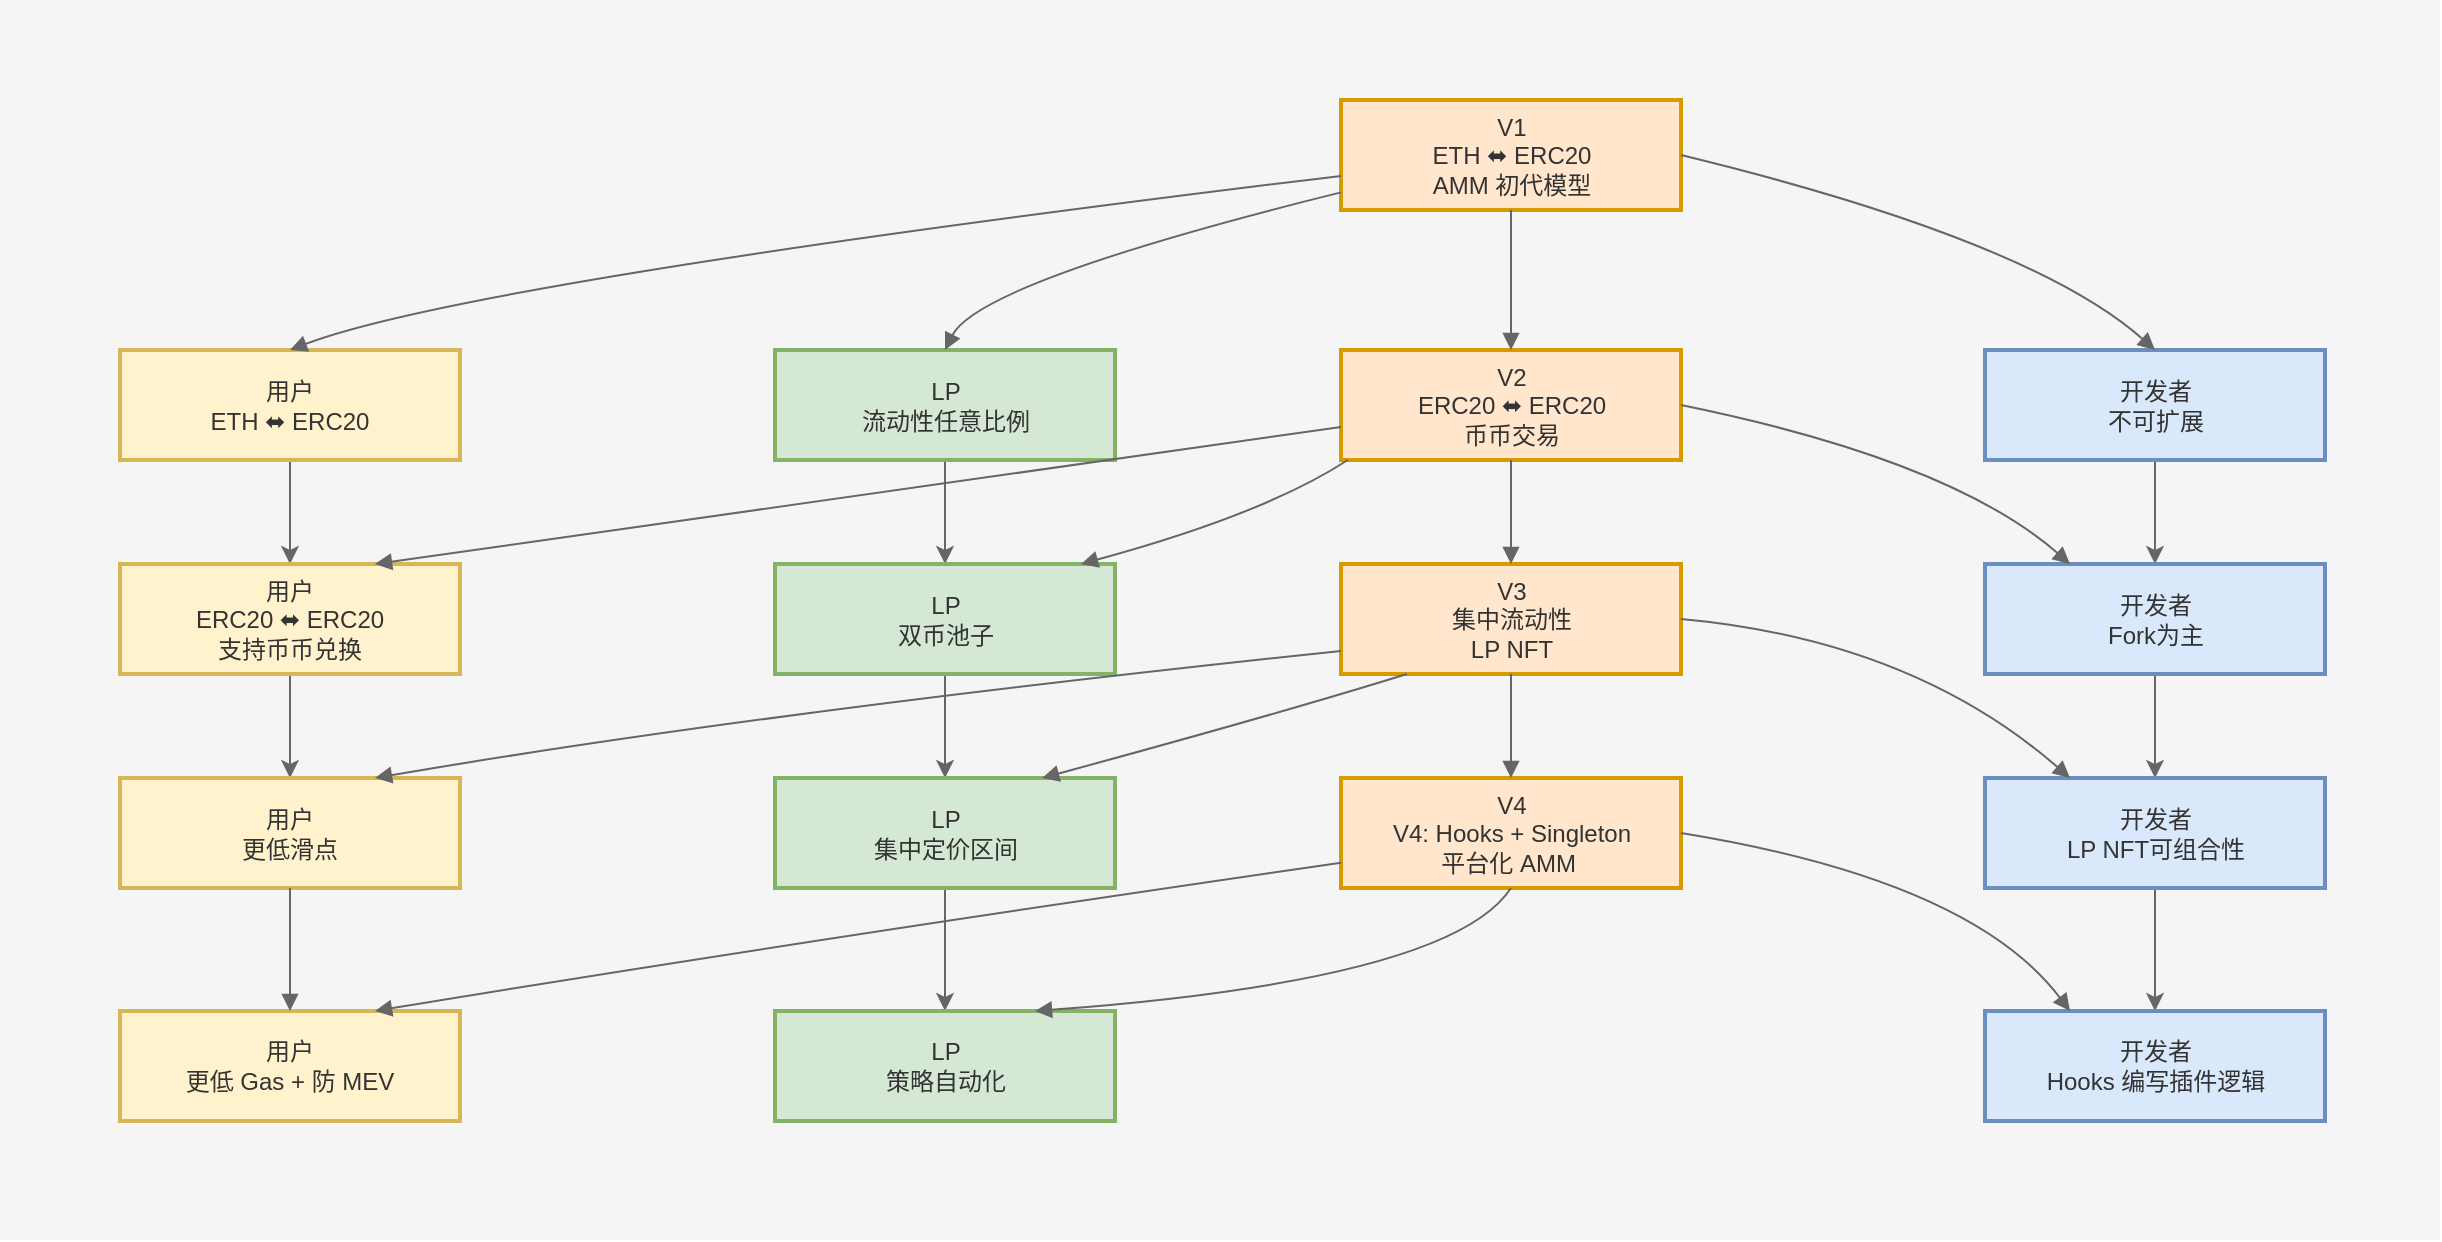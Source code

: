 <mxfile version="25.0.2">
  <diagram name="Page-1" id="s3JTDgsFL5jB2meH7k_M">
    <mxGraphModel dx="1473" dy="23" grid="1" gridSize="10" guides="1" tooltips="1" connect="1" arrows="1" fold="1" page="1" pageScale="1" pageWidth="850" pageHeight="1100" background="#ffffff" math="0" shadow="0">
      <root>
        <mxCell id="0" />
        <mxCell id="1" parent="0" />
        <mxCell id="jkYtEv4tslXzvxiTXVlJ-109" value="" style="rounded=0;whiteSpace=wrap;html=1;fillColor=#f5f5f5;fontColor=#333333;strokeColor=none;" vertex="1" parent="1">
          <mxGeometry x="40" y="1150" width="1220" height="620" as="geometry" />
        </mxCell>
        <mxCell id="jkYtEv4tslXzvxiTXVlJ-48" value="V1&#xa;ETH ⬌ ERC20&#xa;AMM 初代模型" style="whiteSpace=wrap;strokeWidth=2;labelBackgroundColor=none;fillColor=#ffe6cc;strokeColor=#d79b00;labelBorderColor=none;fontColor=#333333;" vertex="1" parent="1">
          <mxGeometry x="710.5" y="1200" width="170" height="55" as="geometry" />
        </mxCell>
        <mxCell id="jkYtEv4tslXzvxiTXVlJ-49" value="V2&#xa;ERC20 ⬌ ERC20&#xa;币币交易" style="whiteSpace=wrap;strokeWidth=2;labelBackgroundColor=none;fillColor=#ffe6cc;strokeColor=#d79b00;labelBorderColor=none;fontColor=#333333;" vertex="1" parent="1">
          <mxGeometry x="710.5" y="1325" width="170" height="55" as="geometry" />
        </mxCell>
        <mxCell id="jkYtEv4tslXzvxiTXVlJ-50" value="V3&#xa;集中流动性&#xa;LP NFT" style="whiteSpace=wrap;strokeWidth=2;labelBackgroundColor=none;fillColor=#ffe6cc;strokeColor=#d79b00;labelBorderColor=none;fontColor=#333333;" vertex="1" parent="1">
          <mxGeometry x="710.5" y="1432" width="170" height="55" as="geometry" />
        </mxCell>
        <mxCell id="jkYtEv4tslXzvxiTXVlJ-51" value="V4&#xa;V4: Hooks + Singleton&#xa;平台化 AMM " style="whiteSpace=wrap;strokeWidth=2;labelBackgroundColor=none;fillColor=#ffe6cc;strokeColor=#d79b00;labelBorderColor=none;fontColor=#333333;" vertex="1" parent="1">
          <mxGeometry x="710.5" y="1539" width="170" height="55" as="geometry" />
        </mxCell>
        <mxCell id="jkYtEv4tslXzvxiTXVlJ-100" style="edgeStyle=orthogonalEdgeStyle;rounded=0;orthogonalLoop=1;jettySize=auto;html=1;exitX=0.5;exitY=1;exitDx=0;exitDy=0;entryX=0.5;entryY=0;entryDx=0;entryDy=0;labelBackgroundColor=none;fontColor=default;fillColor=#f5f5f5;strokeColor=#666666;" edge="1" parent="1" source="jkYtEv4tslXzvxiTXVlJ-52" target="jkYtEv4tslXzvxiTXVlJ-53">
          <mxGeometry relative="1" as="geometry" />
        </mxCell>
        <mxCell id="jkYtEv4tslXzvxiTXVlJ-52" value="用户&#xa;ETH ⬌ ERC20" style="whiteSpace=wrap;strokeWidth=2;labelBackgroundColor=none;fillColor=#fff2cc;strokeColor=#d6b656;fontColor=#333333;" vertex="1" parent="1">
          <mxGeometry x="100" y="1325" width="170" height="55" as="geometry" />
        </mxCell>
        <mxCell id="jkYtEv4tslXzvxiTXVlJ-99" style="edgeStyle=orthogonalEdgeStyle;rounded=0;orthogonalLoop=1;jettySize=auto;html=1;exitX=0.5;exitY=1;exitDx=0;exitDy=0;entryX=0.5;entryY=0;entryDx=0;entryDy=0;labelBackgroundColor=none;fontColor=default;fillColor=#f5f5f5;strokeColor=#666666;" edge="1" parent="1" source="jkYtEv4tslXzvxiTXVlJ-53" target="jkYtEv4tslXzvxiTXVlJ-54">
          <mxGeometry relative="1" as="geometry" />
        </mxCell>
        <mxCell id="jkYtEv4tslXzvxiTXVlJ-53" value="用户&#xa;ERC20 ⬌ ERC20&#xa;支持币币兑换" style="whiteSpace=wrap;strokeWidth=2;labelBackgroundColor=none;fillColor=#fff2cc;strokeColor=#d6b656;fontColor=#333333;" vertex="1" parent="1">
          <mxGeometry x="100" y="1432" width="170" height="55" as="geometry" />
        </mxCell>
        <mxCell id="jkYtEv4tslXzvxiTXVlJ-54" value="用户&#xa;更低滑点" style="whiteSpace=wrap;strokeWidth=2;labelBackgroundColor=none;fillColor=#fff2cc;strokeColor=#d6b656;fontColor=#333333;" vertex="1" parent="1">
          <mxGeometry x="100" y="1539" width="170" height="55" as="geometry" />
        </mxCell>
        <mxCell id="jkYtEv4tslXzvxiTXVlJ-55" value="用户&#xa;更低 Gas + 防 MEV" style="whiteSpace=wrap;strokeWidth=2;labelBackgroundColor=none;fillColor=#fff2cc;strokeColor=#d6b656;fontColor=#333333;" vertex="1" parent="1">
          <mxGeometry x="100" y="1655.5" width="170" height="55" as="geometry" />
        </mxCell>
        <mxCell id="jkYtEv4tslXzvxiTXVlJ-101" style="edgeStyle=orthogonalEdgeStyle;rounded=0;orthogonalLoop=1;jettySize=auto;html=1;exitX=0.5;exitY=1;exitDx=0;exitDy=0;entryX=0.5;entryY=0;entryDx=0;entryDy=0;labelBackgroundColor=none;fontColor=default;fillColor=#f5f5f5;strokeColor=#666666;" edge="1" parent="1" source="jkYtEv4tslXzvxiTXVlJ-56" target="jkYtEv4tslXzvxiTXVlJ-57">
          <mxGeometry relative="1" as="geometry" />
        </mxCell>
        <mxCell id="jkYtEv4tslXzvxiTXVlJ-56" value="LP&#xa;流动性任意比例" style="whiteSpace=wrap;strokeWidth=2;labelBackgroundColor=none;fillColor=#d5e8d4;strokeColor=#82b366;fontColor=#333333;" vertex="1" parent="1">
          <mxGeometry x="427.5" y="1325" width="170" height="55" as="geometry" />
        </mxCell>
        <mxCell id="jkYtEv4tslXzvxiTXVlJ-102" style="edgeStyle=orthogonalEdgeStyle;rounded=0;orthogonalLoop=1;jettySize=auto;html=1;exitX=0.5;exitY=1;exitDx=0;exitDy=0;entryX=0.5;entryY=0;entryDx=0;entryDy=0;labelBackgroundColor=none;fontColor=default;fillColor=#f5f5f5;strokeColor=#666666;" edge="1" parent="1" source="jkYtEv4tslXzvxiTXVlJ-57" target="jkYtEv4tslXzvxiTXVlJ-58">
          <mxGeometry relative="1" as="geometry" />
        </mxCell>
        <mxCell id="jkYtEv4tslXzvxiTXVlJ-57" value="LP&#xa;双币池子" style="whiteSpace=wrap;strokeWidth=2;labelBackgroundColor=none;fillColor=#d5e8d4;strokeColor=#82b366;fontColor=#333333;" vertex="1" parent="1">
          <mxGeometry x="427.5" y="1432" width="170" height="55" as="geometry" />
        </mxCell>
        <mxCell id="jkYtEv4tslXzvxiTXVlJ-111" style="edgeStyle=orthogonalEdgeStyle;rounded=0;orthogonalLoop=1;jettySize=auto;html=1;exitX=0.5;exitY=1;exitDx=0;exitDy=0;entryX=0.5;entryY=0;entryDx=0;entryDy=0;strokeColor=#666666;" edge="1" parent="1" source="jkYtEv4tslXzvxiTXVlJ-58" target="jkYtEv4tslXzvxiTXVlJ-59">
          <mxGeometry relative="1" as="geometry" />
        </mxCell>
        <mxCell id="jkYtEv4tslXzvxiTXVlJ-58" value="LP&#xa;集中定价区间" style="whiteSpace=wrap;strokeWidth=2;labelBackgroundColor=none;fillColor=#d5e8d4;strokeColor=#82b366;fontColor=#333333;" vertex="1" parent="1">
          <mxGeometry x="427.5" y="1539" width="170" height="55" as="geometry" />
        </mxCell>
        <mxCell id="jkYtEv4tslXzvxiTXVlJ-59" value="LP&#xa;策略自动化" style="whiteSpace=wrap;strokeWidth=2;labelBackgroundColor=none;fillColor=#d5e8d4;strokeColor=#82b366;fontColor=#333333;" vertex="1" parent="1">
          <mxGeometry x="427.5" y="1655.5" width="170" height="55" as="geometry" />
        </mxCell>
        <mxCell id="jkYtEv4tslXzvxiTXVlJ-106" style="edgeStyle=orthogonalEdgeStyle;rounded=0;orthogonalLoop=1;jettySize=auto;html=1;exitX=0.5;exitY=1;exitDx=0;exitDy=0;entryX=0.5;entryY=0;entryDx=0;entryDy=0;labelBackgroundColor=none;fontColor=default;fillColor=#f5f5f5;strokeColor=#666666;" edge="1" parent="1" source="jkYtEv4tslXzvxiTXVlJ-60" target="jkYtEv4tslXzvxiTXVlJ-61">
          <mxGeometry relative="1" as="geometry" />
        </mxCell>
        <mxCell id="jkYtEv4tslXzvxiTXVlJ-60" value="开发者&#xa;不可扩展" style="whiteSpace=wrap;strokeWidth=2;labelBackgroundColor=none;fillColor=#dae8fc;strokeColor=#6c8ebf;fontColor=#333333;" vertex="1" parent="1">
          <mxGeometry x="1032.5" y="1325" width="170" height="55" as="geometry" />
        </mxCell>
        <mxCell id="jkYtEv4tslXzvxiTXVlJ-107" style="edgeStyle=orthogonalEdgeStyle;rounded=0;orthogonalLoop=1;jettySize=auto;html=1;exitX=0.5;exitY=1;exitDx=0;exitDy=0;entryX=0.5;entryY=0;entryDx=0;entryDy=0;labelBackgroundColor=none;fontColor=default;fillColor=#f5f5f5;strokeColor=#666666;" edge="1" parent="1" source="jkYtEv4tslXzvxiTXVlJ-61" target="jkYtEv4tslXzvxiTXVlJ-62">
          <mxGeometry relative="1" as="geometry" />
        </mxCell>
        <mxCell id="jkYtEv4tslXzvxiTXVlJ-61" value="开发者&#xa;Fork为主" style="whiteSpace=wrap;strokeWidth=2;labelBackgroundColor=none;fillColor=#dae8fc;strokeColor=#6c8ebf;fontColor=#333333;" vertex="1" parent="1">
          <mxGeometry x="1032.5" y="1432" width="170" height="55" as="geometry" />
        </mxCell>
        <mxCell id="jkYtEv4tslXzvxiTXVlJ-108" style="edgeStyle=orthogonalEdgeStyle;rounded=0;orthogonalLoop=1;jettySize=auto;html=1;exitX=0.5;exitY=1;exitDx=0;exitDy=0;entryX=0.5;entryY=0;entryDx=0;entryDy=0;labelBackgroundColor=none;fontColor=default;fillColor=#f5f5f5;strokeColor=#666666;" edge="1" parent="1" source="jkYtEv4tslXzvxiTXVlJ-62" target="jkYtEv4tslXzvxiTXVlJ-63">
          <mxGeometry relative="1" as="geometry" />
        </mxCell>
        <mxCell id="jkYtEv4tslXzvxiTXVlJ-62" value="开发者&#xa;LP NFT可组合性" style="whiteSpace=wrap;strokeWidth=2;labelBackgroundColor=none;fillColor=#dae8fc;strokeColor=#6c8ebf;fontColor=#333333;" vertex="1" parent="1">
          <mxGeometry x="1032.5" y="1539" width="170" height="55" as="geometry" />
        </mxCell>
        <mxCell id="jkYtEv4tslXzvxiTXVlJ-63" value="开发者&#xa;Hooks 编写插件逻辑" style="whiteSpace=wrap;strokeWidth=2;labelBackgroundColor=none;fillColor=#dae8fc;strokeColor=#6c8ebf;fontColor=#333333;" vertex="1" parent="1">
          <mxGeometry x="1032.5" y="1655.5" width="170" height="55" as="geometry" />
        </mxCell>
        <mxCell id="jkYtEv4tslXzvxiTXVlJ-68" value="" style="curved=1;startArrow=none;endArrow=block;exitX=0.5;exitY=1;entryX=0.5;entryY=0;rounded=0;labelBackgroundColor=none;fontColor=default;fillColor=#f5f5f5;strokeColor=#666666;" edge="1" parent="1" source="jkYtEv4tslXzvxiTXVlJ-48" target="jkYtEv4tslXzvxiTXVlJ-49">
          <mxGeometry relative="1" as="geometry">
            <Array as="points" />
          </mxGeometry>
        </mxCell>
        <mxCell id="jkYtEv4tslXzvxiTXVlJ-69" value="" style="curved=1;startArrow=none;endArrow=block;exitX=0.5;exitY=1;entryX=0.5;entryY=0;rounded=0;labelBackgroundColor=none;fontColor=default;fillColor=#f5f5f5;strokeColor=#666666;" edge="1" parent="1" source="jkYtEv4tslXzvxiTXVlJ-49" target="jkYtEv4tslXzvxiTXVlJ-50">
          <mxGeometry relative="1" as="geometry">
            <Array as="points" />
          </mxGeometry>
        </mxCell>
        <mxCell id="jkYtEv4tslXzvxiTXVlJ-70" value="" style="curved=1;startArrow=none;endArrow=block;exitX=0.5;exitY=0.99;entryX=0.5;entryY=0;rounded=0;labelBackgroundColor=none;fontColor=default;fillColor=#f5f5f5;strokeColor=#666666;" edge="1" parent="1" source="jkYtEv4tslXzvxiTXVlJ-50" target="jkYtEv4tslXzvxiTXVlJ-51">
          <mxGeometry relative="1" as="geometry">
            <Array as="points" />
          </mxGeometry>
        </mxCell>
        <mxCell id="jkYtEv4tslXzvxiTXVlJ-73" value="" style="curved=1;startArrow=none;endArrow=block;exitX=0.5;exitY=1;entryX=0.5;entryY=-0.01;rounded=0;labelBackgroundColor=none;fontColor=default;fillColor=#f5f5f5;strokeColor=#666666;" edge="1" parent="1" source="jkYtEv4tslXzvxiTXVlJ-54" target="jkYtEv4tslXzvxiTXVlJ-55">
          <mxGeometry relative="1" as="geometry">
            <Array as="points" />
          </mxGeometry>
        </mxCell>
        <mxCell id="jkYtEv4tslXzvxiTXVlJ-74" value="" style="curved=1;startArrow=none;endArrow=block;exitX=0;exitY=0.69;entryX=0.5;entryY=0;rounded=0;labelBackgroundColor=none;fontColor=default;fillColor=#f5f5f5;strokeColor=#666666;" edge="1" parent="1" source="jkYtEv4tslXzvxiTXVlJ-48" target="jkYtEv4tslXzvxiTXVlJ-52">
          <mxGeometry relative="1" as="geometry">
            <Array as="points">
              <mxPoint x="273.5" y="1291" />
            </Array>
          </mxGeometry>
        </mxCell>
        <mxCell id="jkYtEv4tslXzvxiTXVlJ-75" value="" style="curved=1;startArrow=none;endArrow=block;exitX=0;exitY=0.7;entryX=0.75;entryY=0;rounded=0;labelBackgroundColor=none;fontColor=default;fillColor=#f5f5f5;strokeColor=#666666;entryDx=0;entryDy=0;" edge="1" parent="1" source="jkYtEv4tslXzvxiTXVlJ-49" target="jkYtEv4tslXzvxiTXVlJ-53">
          <mxGeometry relative="1" as="geometry">
            <Array as="points">
              <mxPoint x="410.5" y="1407" />
            </Array>
          </mxGeometry>
        </mxCell>
        <mxCell id="jkYtEv4tslXzvxiTXVlJ-76" value="" style="curved=1;startArrow=none;endArrow=block;exitX=0;exitY=0.79;entryX=0.75;entryY=0;rounded=0;labelBackgroundColor=none;fontColor=default;fillColor=#f5f5f5;strokeColor=#666666;entryDx=0;entryDy=0;" edge="1" parent="1" source="jkYtEv4tslXzvxiTXVlJ-50" target="jkYtEv4tslXzvxiTXVlJ-54">
          <mxGeometry relative="1" as="geometry">
            <Array as="points">
              <mxPoint x="420.5" y="1506" />
            </Array>
          </mxGeometry>
        </mxCell>
        <mxCell id="jkYtEv4tslXzvxiTXVlJ-77" value="" style="curved=1;startArrow=none;endArrow=block;exitX=0;exitY=0.77;entryX=0.75;entryY=0;rounded=0;labelBackgroundColor=none;fontColor=default;fillColor=#f5f5f5;strokeColor=#666666;entryDx=0;entryDy=0;" edge="1" parent="1" source="jkYtEv4tslXzvxiTXVlJ-51" target="jkYtEv4tslXzvxiTXVlJ-55">
          <mxGeometry relative="1" as="geometry">
            <Array as="points">
              <mxPoint x="430.5" y="1622" />
            </Array>
          </mxGeometry>
        </mxCell>
        <mxCell id="jkYtEv4tslXzvxiTXVlJ-81" value="" style="curved=1;startArrow=none;endArrow=block;exitX=0;exitY=0.84;entryX=0.5;entryY=0;rounded=0;labelBackgroundColor=none;fontColor=default;fillColor=#f5f5f5;strokeColor=#666666;" edge="1" parent="1" source="jkYtEv4tslXzvxiTXVlJ-48" target="jkYtEv4tslXzvxiTXVlJ-56">
          <mxGeometry relative="1" as="geometry">
            <Array as="points">
              <mxPoint x="529.5" y="1291" />
            </Array>
          </mxGeometry>
        </mxCell>
        <mxCell id="jkYtEv4tslXzvxiTXVlJ-82" value="" style="curved=1;startArrow=none;endArrow=block;exitX=0.02;exitY=1;entryX=0.9;entryY=0;rounded=0;labelBackgroundColor=none;fontColor=default;fillColor=#f5f5f5;strokeColor=#666666;" edge="1" parent="1" source="jkYtEv4tslXzvxiTXVlJ-49" target="jkYtEv4tslXzvxiTXVlJ-57">
          <mxGeometry relative="1" as="geometry">
            <Array as="points">
              <mxPoint x="672.5" y="1407" />
            </Array>
          </mxGeometry>
        </mxCell>
        <mxCell id="jkYtEv4tslXzvxiTXVlJ-83" value="" style="curved=1;startArrow=none;endArrow=block;exitX=0.2;exitY=0.99;entryX=0.78;entryY=0.01;rounded=0;labelBackgroundColor=none;fontColor=default;fillColor=#f5f5f5;strokeColor=#666666;" edge="1" parent="1" source="jkYtEv4tslXzvxiTXVlJ-50" target="jkYtEv4tslXzvxiTXVlJ-58">
          <mxGeometry relative="1" as="geometry">
            <Array as="points">
              <mxPoint x="682.5" y="1506" />
            </Array>
          </mxGeometry>
        </mxCell>
        <mxCell id="jkYtEv4tslXzvxiTXVlJ-84" value="" style="curved=1;startArrow=none;endArrow=block;exitX=0.5;exitY=1;entryX=0.77;entryY=-0.01;rounded=0;labelBackgroundColor=none;fontColor=default;fillColor=#f5f5f5;strokeColor=#666666;" edge="1" parent="1" source="jkYtEv4tslXzvxiTXVlJ-51" target="jkYtEv4tslXzvxiTXVlJ-59">
          <mxGeometry relative="1" as="geometry">
            <Array as="points">
              <mxPoint x="765.5" y="1640" />
            </Array>
          </mxGeometry>
        </mxCell>
        <mxCell id="jkYtEv4tslXzvxiTXVlJ-88" value="" style="curved=1;startArrow=none;endArrow=block;exitX=1;exitY=0.5;entryX=0.5;entryY=0;rounded=0;exitDx=0;exitDy=0;labelBackgroundColor=none;fontColor=default;fillColor=#f5f5f5;strokeColor=#666666;" edge="1" parent="1" source="jkYtEv4tslXzvxiTXVlJ-48" target="jkYtEv4tslXzvxiTXVlJ-60">
          <mxGeometry relative="1" as="geometry">
            <Array as="points">
              <mxPoint x="1055.5" y="1270" />
            </Array>
          </mxGeometry>
        </mxCell>
        <mxCell id="jkYtEv4tslXzvxiTXVlJ-89" value="" style="curved=1;startArrow=none;endArrow=block;exitX=1;exitY=0.5;entryX=0.25;entryY=0;rounded=0;entryDx=0;entryDy=0;exitDx=0;exitDy=0;labelBackgroundColor=none;fontColor=default;fillColor=#f5f5f5;strokeColor=#666666;" edge="1" parent="1" source="jkYtEv4tslXzvxiTXVlJ-49" target="jkYtEv4tslXzvxiTXVlJ-61">
          <mxGeometry relative="1" as="geometry">
            <Array as="points">
              <mxPoint x="1015.5" y="1380" />
            </Array>
          </mxGeometry>
        </mxCell>
        <mxCell id="jkYtEv4tslXzvxiTXVlJ-90" value="" style="curved=1;startArrow=none;endArrow=block;exitX=1;exitY=0.5;entryX=0.25;entryY=0;rounded=0;entryDx=0;entryDy=0;exitDx=0;exitDy=0;labelBackgroundColor=none;fontColor=default;fillColor=#f5f5f5;strokeColor=#666666;" edge="1" parent="1" source="jkYtEv4tslXzvxiTXVlJ-50" target="jkYtEv4tslXzvxiTXVlJ-62">
          <mxGeometry relative="1" as="geometry">
            <Array as="points">
              <mxPoint x="995.5" y="1470" />
            </Array>
          </mxGeometry>
        </mxCell>
        <mxCell id="jkYtEv4tslXzvxiTXVlJ-91" value="" style="curved=1;startArrow=none;endArrow=block;exitX=1;exitY=0.5;entryX=0.25;entryY=0;rounded=0;entryDx=0;entryDy=0;exitDx=0;exitDy=0;labelBackgroundColor=none;fontColor=default;fillColor=#f5f5f5;strokeColor=#666666;" edge="1" parent="1" source="jkYtEv4tslXzvxiTXVlJ-51" target="jkYtEv4tslXzvxiTXVlJ-63">
          <mxGeometry relative="1" as="geometry">
            <Array as="points">
              <mxPoint x="1025.5" y="1590" />
            </Array>
          </mxGeometry>
        </mxCell>
      </root>
    </mxGraphModel>
  </diagram>
</mxfile>
